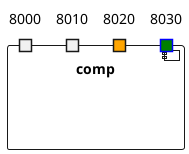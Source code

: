 {
  "sha1": "6zkmmiftanih443viesog77jmdunrrv",
  "insertion": {
    "when": "2024-05-30T20:48:21.086Z",
    "url": "https://forum.plantuml.net/16306/coloring-single-ports",
    "user": "plantuml@gmail.com"
  }
}
@startuml
<style>
boundary {
  LineColor #greenyellow
  BackgroundColor #red
  .magenta {
	  LineColor #magenta
	  BackgroundColor #magenta
  }
}
</style>

component comp {
  port "8000" as p80
  port "8010" as p81 <<magenta>>
  port "8020" as p82 #orange
  port "8030" as p83 #green;line:blue
}
@enduml
